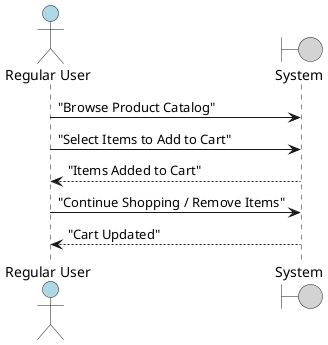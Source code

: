 @startuml

actor "Regular User" as RegularUser #lightblue
boundary "System" as System #lightgrey

RegularUser -> System : "Browse Product Catalog"
RegularUser -> System : "Select Items to Add to Cart"
System --> RegularUser : "Items Added to Cart"
RegularUser -> System : "Continue Shopping / Remove Items"
System --> RegularUser : "Cart Updated"

@enduml
